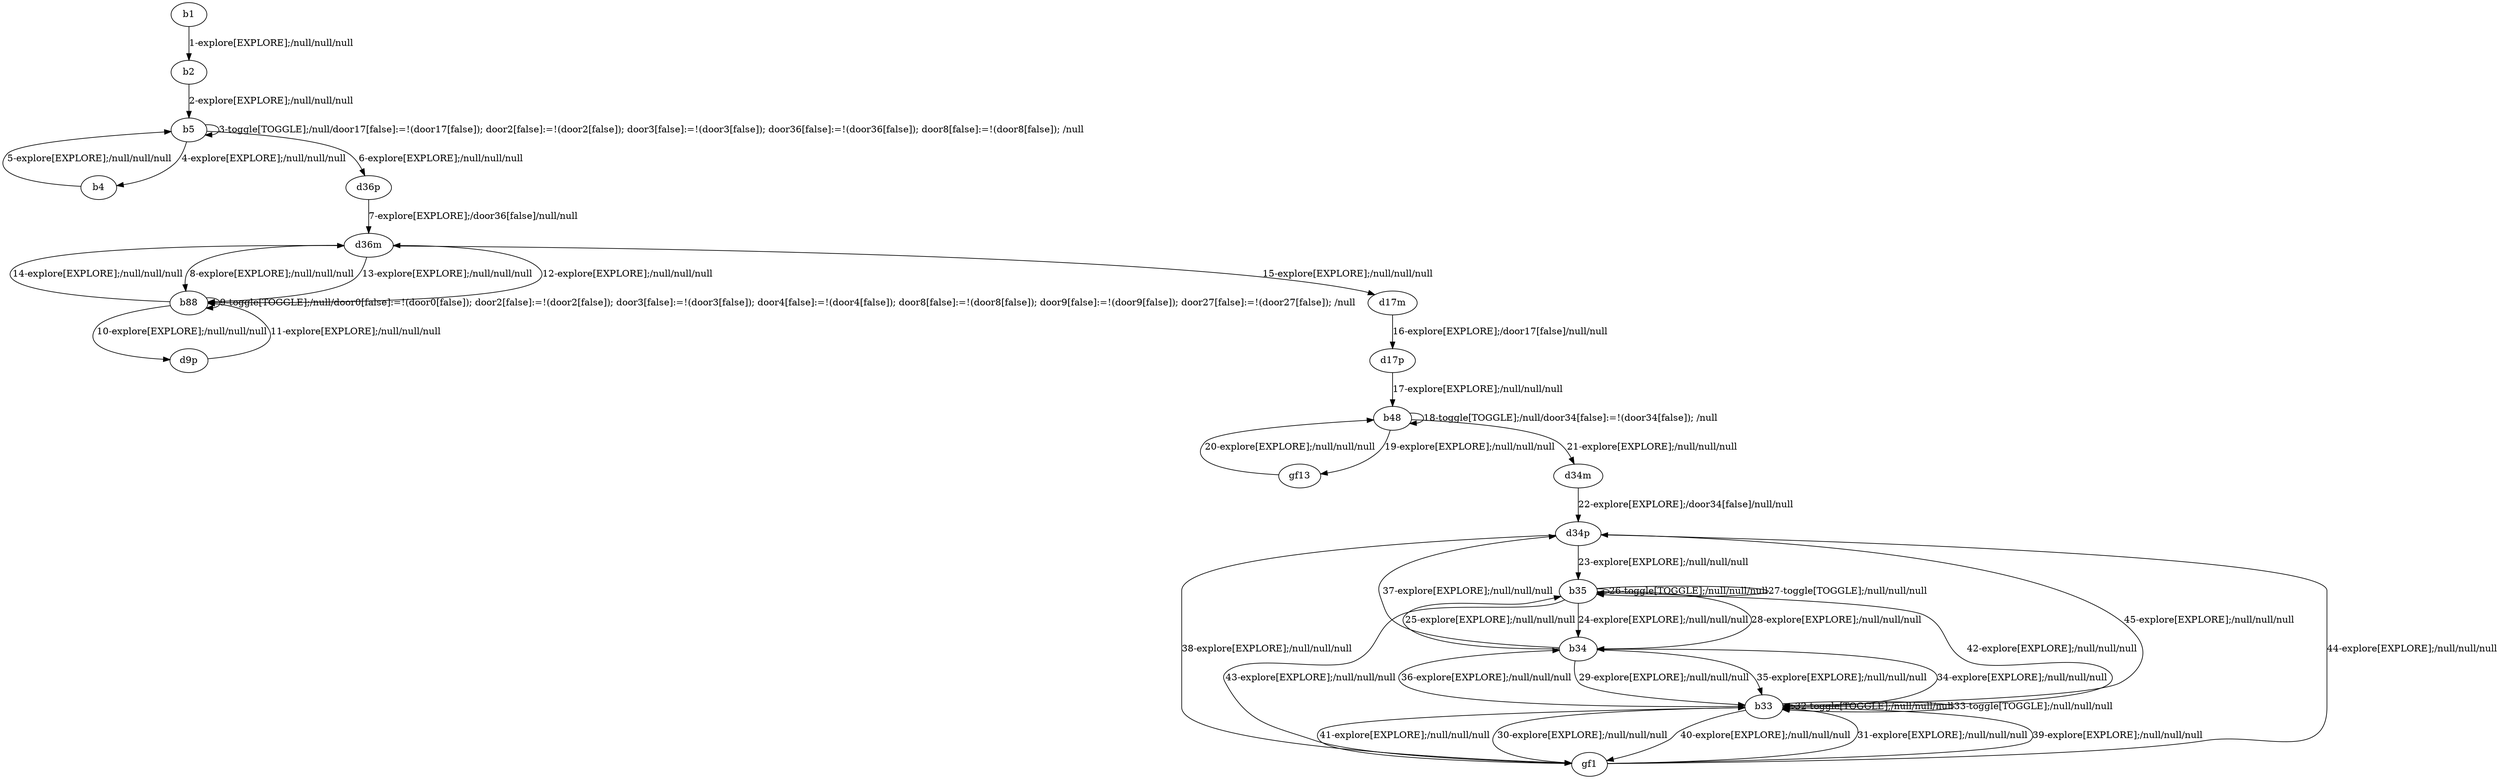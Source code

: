 # Total number of goals covered by this test: 1
# d34p --> b33

digraph g {
"b1" -> "b2" [label = "1-explore[EXPLORE];/null/null/null"];
"b2" -> "b5" [label = "2-explore[EXPLORE];/null/null/null"];
"b5" -> "b5" [label = "3-toggle[TOGGLE];/null/door17[false]:=!(door17[false]); door2[false]:=!(door2[false]); door3[false]:=!(door3[false]); door36[false]:=!(door36[false]); door8[false]:=!(door8[false]); /null"];
"b5" -> "b4" [label = "4-explore[EXPLORE];/null/null/null"];
"b4" -> "b5" [label = "5-explore[EXPLORE];/null/null/null"];
"b5" -> "d36p" [label = "6-explore[EXPLORE];/null/null/null"];
"d36p" -> "d36m" [label = "7-explore[EXPLORE];/door36[false]/null/null"];
"d36m" -> "b88" [label = "8-explore[EXPLORE];/null/null/null"];
"b88" -> "b88" [label = "9-toggle[TOGGLE];/null/door0[false]:=!(door0[false]); door2[false]:=!(door2[false]); door3[false]:=!(door3[false]); door4[false]:=!(door4[false]); door8[false]:=!(door8[false]); door9[false]:=!(door9[false]); door27[false]:=!(door27[false]); /null"];
"b88" -> "d9p" [label = "10-explore[EXPLORE];/null/null/null"];
"d9p" -> "b88" [label = "11-explore[EXPLORE];/null/null/null"];
"b88" -> "d36m" [label = "12-explore[EXPLORE];/null/null/null"];
"d36m" -> "b88" [label = "13-explore[EXPLORE];/null/null/null"];
"b88" -> "d36m" [label = "14-explore[EXPLORE];/null/null/null"];
"d36m" -> "d17m" [label = "15-explore[EXPLORE];/null/null/null"];
"d17m" -> "d17p" [label = "16-explore[EXPLORE];/door17[false]/null/null"];
"d17p" -> "b48" [label = "17-explore[EXPLORE];/null/null/null"];
"b48" -> "b48" [label = "18-toggle[TOGGLE];/null/door34[false]:=!(door34[false]); /null"];
"b48" -> "gf13" [label = "19-explore[EXPLORE];/null/null/null"];
"gf13" -> "b48" [label = "20-explore[EXPLORE];/null/null/null"];
"b48" -> "d34m" [label = "21-explore[EXPLORE];/null/null/null"];
"d34m" -> "d34p" [label = "22-explore[EXPLORE];/door34[false]/null/null"];
"d34p" -> "b35" [label = "23-explore[EXPLORE];/null/null/null"];
"b35" -> "b34" [label = "24-explore[EXPLORE];/null/null/null"];
"b34" -> "b35" [label = "25-explore[EXPLORE];/null/null/null"];
"b35" -> "b35" [label = "26-toggle[TOGGLE];/null/null/null"];
"b35" -> "b35" [label = "27-toggle[TOGGLE];/null/null/null"];
"b35" -> "b34" [label = "28-explore[EXPLORE];/null/null/null"];
"b34" -> "b33" [label = "29-explore[EXPLORE];/null/null/null"];
"b33" -> "gf1" [label = "30-explore[EXPLORE];/null/null/null"];
"gf1" -> "b33" [label = "31-explore[EXPLORE];/null/null/null"];
"b33" -> "b33" [label = "32-toggle[TOGGLE];/null/null/null"];
"b33" -> "b33" [label = "33-toggle[TOGGLE];/null/null/null"];
"b33" -> "b34" [label = "34-explore[EXPLORE];/null/null/null"];
"b34" -> "b33" [label = "35-explore[EXPLORE];/null/null/null"];
"b33" -> "b34" [label = "36-explore[EXPLORE];/null/null/null"];
"b34" -> "d34p" [label = "37-explore[EXPLORE];/null/null/null"];
"d34p" -> "gf1" [label = "38-explore[EXPLORE];/null/null/null"];
"gf1" -> "b33" [label = "39-explore[EXPLORE];/null/null/null"];
"b33" -> "gf1" [label = "40-explore[EXPLORE];/null/null/null"];
"gf1" -> "b33" [label = "41-explore[EXPLORE];/null/null/null"];
"b33" -> "b35" [label = "42-explore[EXPLORE];/null/null/null"];
"b35" -> "gf1" [label = "43-explore[EXPLORE];/null/null/null"];
"gf1" -> "d34p" [label = "44-explore[EXPLORE];/null/null/null"];
"d34p" -> "b33" [label = "45-explore[EXPLORE];/null/null/null"];
}
